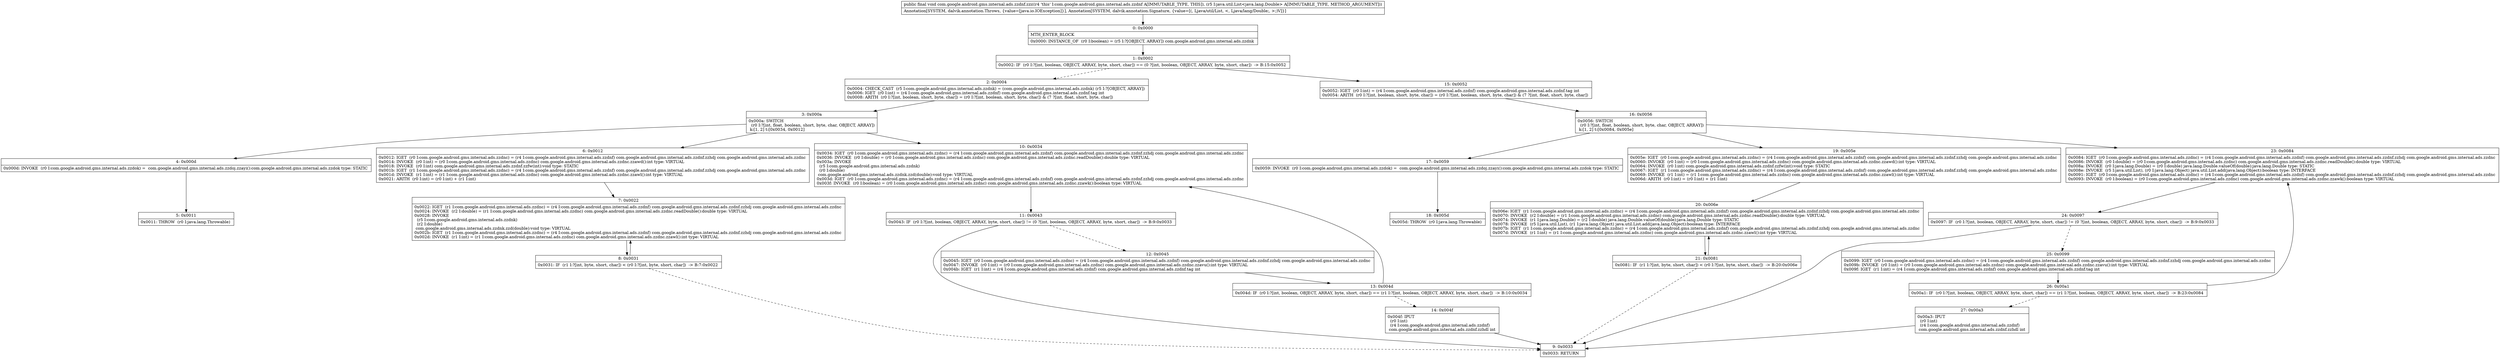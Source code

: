 digraph "CFG forcom.google.android.gms.internal.ads.zzdnf.zzi(Ljava\/util\/List;)V" {
Node_0 [shape=record,label="{0\:\ 0x0000|MTH_ENTER_BLOCK\l|0x0000: INSTANCE_OF  (r0 I:boolean) = (r5 I:?[OBJECT, ARRAY]) com.google.android.gms.internal.ads.zzdnk \l}"];
Node_1 [shape=record,label="{1\:\ 0x0002|0x0002: IF  (r0 I:?[int, boolean, OBJECT, ARRAY, byte, short, char]) == (0 ?[int, boolean, OBJECT, ARRAY, byte, short, char])  \-\> B:15:0x0052 \l}"];
Node_2 [shape=record,label="{2\:\ 0x0004|0x0004: CHECK_CAST  (r5 I:com.google.android.gms.internal.ads.zzdnk) = (com.google.android.gms.internal.ads.zzdnk) (r5 I:?[OBJECT, ARRAY]) \l0x0006: IGET  (r0 I:int) = (r4 I:com.google.android.gms.internal.ads.zzdnf) com.google.android.gms.internal.ads.zzdnf.tag int \l0x0008: ARITH  (r0 I:?[int, boolean, short, byte, char]) = (r0 I:?[int, boolean, short, byte, char]) & (7 ?[int, float, short, byte, char]) \l}"];
Node_3 [shape=record,label="{3\:\ 0x000a|0x000a: SWITCH  \l  (r0 I:?[int, float, boolean, short, byte, char, OBJECT, ARRAY])\l k:[1, 2] t:[0x0034, 0x0012] \l}"];
Node_4 [shape=record,label="{4\:\ 0x000d|0x000d: INVOKE  (r0 I:com.google.android.gms.internal.ads.zzdok) =  com.google.android.gms.internal.ads.zzdoj.zzayi():com.google.android.gms.internal.ads.zzdok type: STATIC \l}"];
Node_5 [shape=record,label="{5\:\ 0x0011|0x0011: THROW  (r0 I:java.lang.Throwable) \l}"];
Node_6 [shape=record,label="{6\:\ 0x0012|0x0012: IGET  (r0 I:com.google.android.gms.internal.ads.zzdnc) = (r4 I:com.google.android.gms.internal.ads.zzdnf) com.google.android.gms.internal.ads.zzdnf.zzhdj com.google.android.gms.internal.ads.zzdnc \l0x0014: INVOKE  (r0 I:int) = (r0 I:com.google.android.gms.internal.ads.zzdnc) com.google.android.gms.internal.ads.zzdnc.zzawd():int type: VIRTUAL \l0x0018: INVOKE  (r0 I:int) com.google.android.gms.internal.ads.zzdnf.zzfw(int):void type: STATIC \l0x001b: IGET  (r1 I:com.google.android.gms.internal.ads.zzdnc) = (r4 I:com.google.android.gms.internal.ads.zzdnf) com.google.android.gms.internal.ads.zzdnf.zzhdj com.google.android.gms.internal.ads.zzdnc \l0x001d: INVOKE  (r1 I:int) = (r1 I:com.google.android.gms.internal.ads.zzdnc) com.google.android.gms.internal.ads.zzdnc.zzawl():int type: VIRTUAL \l0x0021: ARITH  (r0 I:int) = (r0 I:int) + (r1 I:int) \l}"];
Node_7 [shape=record,label="{7\:\ 0x0022|0x0022: IGET  (r1 I:com.google.android.gms.internal.ads.zzdnc) = (r4 I:com.google.android.gms.internal.ads.zzdnf) com.google.android.gms.internal.ads.zzdnf.zzhdj com.google.android.gms.internal.ads.zzdnc \l0x0024: INVOKE  (r2 I:double) = (r1 I:com.google.android.gms.internal.ads.zzdnc) com.google.android.gms.internal.ads.zzdnc.readDouble():double type: VIRTUAL \l0x0028: INVOKE  \l  (r5 I:com.google.android.gms.internal.ads.zzdnk)\l  (r2 I:double)\l com.google.android.gms.internal.ads.zzdnk.zzd(double):void type: VIRTUAL \l0x002b: IGET  (r1 I:com.google.android.gms.internal.ads.zzdnc) = (r4 I:com.google.android.gms.internal.ads.zzdnf) com.google.android.gms.internal.ads.zzdnf.zzhdj com.google.android.gms.internal.ads.zzdnc \l0x002d: INVOKE  (r1 I:int) = (r1 I:com.google.android.gms.internal.ads.zzdnc) com.google.android.gms.internal.ads.zzdnc.zzawl():int type: VIRTUAL \l}"];
Node_8 [shape=record,label="{8\:\ 0x0031|0x0031: IF  (r1 I:?[int, byte, short, char]) \< (r0 I:?[int, byte, short, char])  \-\> B:7:0x0022 \l}"];
Node_9 [shape=record,label="{9\:\ 0x0033|0x0033: RETURN   \l}"];
Node_10 [shape=record,label="{10\:\ 0x0034|0x0034: IGET  (r0 I:com.google.android.gms.internal.ads.zzdnc) = (r4 I:com.google.android.gms.internal.ads.zzdnf) com.google.android.gms.internal.ads.zzdnf.zzhdj com.google.android.gms.internal.ads.zzdnc \l0x0036: INVOKE  (r0 I:double) = (r0 I:com.google.android.gms.internal.ads.zzdnc) com.google.android.gms.internal.ads.zzdnc.readDouble():double type: VIRTUAL \l0x003a: INVOKE  \l  (r5 I:com.google.android.gms.internal.ads.zzdnk)\l  (r0 I:double)\l com.google.android.gms.internal.ads.zzdnk.zzd(double):void type: VIRTUAL \l0x003d: IGET  (r0 I:com.google.android.gms.internal.ads.zzdnc) = (r4 I:com.google.android.gms.internal.ads.zzdnf) com.google.android.gms.internal.ads.zzdnf.zzhdj com.google.android.gms.internal.ads.zzdnc \l0x003f: INVOKE  (r0 I:boolean) = (r0 I:com.google.android.gms.internal.ads.zzdnc) com.google.android.gms.internal.ads.zzdnc.zzawk():boolean type: VIRTUAL \l}"];
Node_11 [shape=record,label="{11\:\ 0x0043|0x0043: IF  (r0 I:?[int, boolean, OBJECT, ARRAY, byte, short, char]) != (0 ?[int, boolean, OBJECT, ARRAY, byte, short, char])  \-\> B:9:0x0033 \l}"];
Node_12 [shape=record,label="{12\:\ 0x0045|0x0045: IGET  (r0 I:com.google.android.gms.internal.ads.zzdnc) = (r4 I:com.google.android.gms.internal.ads.zzdnf) com.google.android.gms.internal.ads.zzdnf.zzhdj com.google.android.gms.internal.ads.zzdnc \l0x0047: INVOKE  (r0 I:int) = (r0 I:com.google.android.gms.internal.ads.zzdnc) com.google.android.gms.internal.ads.zzdnc.zzavu():int type: VIRTUAL \l0x004b: IGET  (r1 I:int) = (r4 I:com.google.android.gms.internal.ads.zzdnf) com.google.android.gms.internal.ads.zzdnf.tag int \l}"];
Node_13 [shape=record,label="{13\:\ 0x004d|0x004d: IF  (r0 I:?[int, boolean, OBJECT, ARRAY, byte, short, char]) == (r1 I:?[int, boolean, OBJECT, ARRAY, byte, short, char])  \-\> B:10:0x0034 \l}"];
Node_14 [shape=record,label="{14\:\ 0x004f|0x004f: IPUT  \l  (r0 I:int)\l  (r4 I:com.google.android.gms.internal.ads.zzdnf)\l com.google.android.gms.internal.ads.zzdnf.zzhdl int \l}"];
Node_15 [shape=record,label="{15\:\ 0x0052|0x0052: IGET  (r0 I:int) = (r4 I:com.google.android.gms.internal.ads.zzdnf) com.google.android.gms.internal.ads.zzdnf.tag int \l0x0054: ARITH  (r0 I:?[int, boolean, short, byte, char]) = (r0 I:?[int, boolean, short, byte, char]) & (7 ?[int, float, short, byte, char]) \l}"];
Node_16 [shape=record,label="{16\:\ 0x0056|0x0056: SWITCH  \l  (r0 I:?[int, float, boolean, short, byte, char, OBJECT, ARRAY])\l k:[1, 2] t:[0x0084, 0x005e] \l}"];
Node_17 [shape=record,label="{17\:\ 0x0059|0x0059: INVOKE  (r0 I:com.google.android.gms.internal.ads.zzdok) =  com.google.android.gms.internal.ads.zzdoj.zzayi():com.google.android.gms.internal.ads.zzdok type: STATIC \l}"];
Node_18 [shape=record,label="{18\:\ 0x005d|0x005d: THROW  (r0 I:java.lang.Throwable) \l}"];
Node_19 [shape=record,label="{19\:\ 0x005e|0x005e: IGET  (r0 I:com.google.android.gms.internal.ads.zzdnc) = (r4 I:com.google.android.gms.internal.ads.zzdnf) com.google.android.gms.internal.ads.zzdnf.zzhdj com.google.android.gms.internal.ads.zzdnc \l0x0060: INVOKE  (r0 I:int) = (r0 I:com.google.android.gms.internal.ads.zzdnc) com.google.android.gms.internal.ads.zzdnc.zzawd():int type: VIRTUAL \l0x0064: INVOKE  (r0 I:int) com.google.android.gms.internal.ads.zzdnf.zzfw(int):void type: STATIC \l0x0067: IGET  (r1 I:com.google.android.gms.internal.ads.zzdnc) = (r4 I:com.google.android.gms.internal.ads.zzdnf) com.google.android.gms.internal.ads.zzdnf.zzhdj com.google.android.gms.internal.ads.zzdnc \l0x0069: INVOKE  (r1 I:int) = (r1 I:com.google.android.gms.internal.ads.zzdnc) com.google.android.gms.internal.ads.zzdnc.zzawl():int type: VIRTUAL \l0x006d: ARITH  (r0 I:int) = (r0 I:int) + (r1 I:int) \l}"];
Node_20 [shape=record,label="{20\:\ 0x006e|0x006e: IGET  (r1 I:com.google.android.gms.internal.ads.zzdnc) = (r4 I:com.google.android.gms.internal.ads.zzdnf) com.google.android.gms.internal.ads.zzdnf.zzhdj com.google.android.gms.internal.ads.zzdnc \l0x0070: INVOKE  (r2 I:double) = (r1 I:com.google.android.gms.internal.ads.zzdnc) com.google.android.gms.internal.ads.zzdnc.readDouble():double type: VIRTUAL \l0x0074: INVOKE  (r1 I:java.lang.Double) = (r2 I:double) java.lang.Double.valueOf(double):java.lang.Double type: STATIC \l0x0078: INVOKE  (r5 I:java.util.List), (r1 I:java.lang.Object) java.util.List.add(java.lang.Object):boolean type: INTERFACE \l0x007b: IGET  (r1 I:com.google.android.gms.internal.ads.zzdnc) = (r4 I:com.google.android.gms.internal.ads.zzdnf) com.google.android.gms.internal.ads.zzdnf.zzhdj com.google.android.gms.internal.ads.zzdnc \l0x007d: INVOKE  (r1 I:int) = (r1 I:com.google.android.gms.internal.ads.zzdnc) com.google.android.gms.internal.ads.zzdnc.zzawl():int type: VIRTUAL \l}"];
Node_21 [shape=record,label="{21\:\ 0x0081|0x0081: IF  (r1 I:?[int, byte, short, char]) \< (r0 I:?[int, byte, short, char])  \-\> B:20:0x006e \l}"];
Node_23 [shape=record,label="{23\:\ 0x0084|0x0084: IGET  (r0 I:com.google.android.gms.internal.ads.zzdnc) = (r4 I:com.google.android.gms.internal.ads.zzdnf) com.google.android.gms.internal.ads.zzdnf.zzhdj com.google.android.gms.internal.ads.zzdnc \l0x0086: INVOKE  (r0 I:double) = (r0 I:com.google.android.gms.internal.ads.zzdnc) com.google.android.gms.internal.ads.zzdnc.readDouble():double type: VIRTUAL \l0x008a: INVOKE  (r0 I:java.lang.Double) = (r0 I:double) java.lang.Double.valueOf(double):java.lang.Double type: STATIC \l0x008e: INVOKE  (r5 I:java.util.List), (r0 I:java.lang.Object) java.util.List.add(java.lang.Object):boolean type: INTERFACE \l0x0091: IGET  (r0 I:com.google.android.gms.internal.ads.zzdnc) = (r4 I:com.google.android.gms.internal.ads.zzdnf) com.google.android.gms.internal.ads.zzdnf.zzhdj com.google.android.gms.internal.ads.zzdnc \l0x0093: INVOKE  (r0 I:boolean) = (r0 I:com.google.android.gms.internal.ads.zzdnc) com.google.android.gms.internal.ads.zzdnc.zzawk():boolean type: VIRTUAL \l}"];
Node_24 [shape=record,label="{24\:\ 0x0097|0x0097: IF  (r0 I:?[int, boolean, OBJECT, ARRAY, byte, short, char]) != (0 ?[int, boolean, OBJECT, ARRAY, byte, short, char])  \-\> B:9:0x0033 \l}"];
Node_25 [shape=record,label="{25\:\ 0x0099|0x0099: IGET  (r0 I:com.google.android.gms.internal.ads.zzdnc) = (r4 I:com.google.android.gms.internal.ads.zzdnf) com.google.android.gms.internal.ads.zzdnf.zzhdj com.google.android.gms.internal.ads.zzdnc \l0x009b: INVOKE  (r0 I:int) = (r0 I:com.google.android.gms.internal.ads.zzdnc) com.google.android.gms.internal.ads.zzdnc.zzavu():int type: VIRTUAL \l0x009f: IGET  (r1 I:int) = (r4 I:com.google.android.gms.internal.ads.zzdnf) com.google.android.gms.internal.ads.zzdnf.tag int \l}"];
Node_26 [shape=record,label="{26\:\ 0x00a1|0x00a1: IF  (r0 I:?[int, boolean, OBJECT, ARRAY, byte, short, char]) == (r1 I:?[int, boolean, OBJECT, ARRAY, byte, short, char])  \-\> B:23:0x0084 \l}"];
Node_27 [shape=record,label="{27\:\ 0x00a3|0x00a3: IPUT  \l  (r0 I:int)\l  (r4 I:com.google.android.gms.internal.ads.zzdnf)\l com.google.android.gms.internal.ads.zzdnf.zzhdl int \l}"];
MethodNode[shape=record,label="{public final void com.google.android.gms.internal.ads.zzdnf.zzi((r4 'this' I:com.google.android.gms.internal.ads.zzdnf A[IMMUTABLE_TYPE, THIS]), (r5 I:java.util.List\<java.lang.Double\> A[IMMUTABLE_TYPE, METHOD_ARGUMENT]))  | Annotation[SYSTEM, dalvik.annotation.Throws, \{value=[java.io.IOException]\}], Annotation[SYSTEM, dalvik.annotation.Signature, \{value=[(, Ljava\/util\/List, \<, Ljava\/lang\/Double;, \>;)V]\}]\l}"];
MethodNode -> Node_0;
Node_0 -> Node_1;
Node_1 -> Node_2[style=dashed];
Node_1 -> Node_15;
Node_2 -> Node_3;
Node_3 -> Node_4;
Node_3 -> Node_6;
Node_3 -> Node_10;
Node_4 -> Node_5;
Node_6 -> Node_7;
Node_7 -> Node_8;
Node_8 -> Node_7;
Node_8 -> Node_9[style=dashed];
Node_10 -> Node_11;
Node_11 -> Node_9;
Node_11 -> Node_12[style=dashed];
Node_12 -> Node_13;
Node_13 -> Node_10;
Node_13 -> Node_14[style=dashed];
Node_14 -> Node_9;
Node_15 -> Node_16;
Node_16 -> Node_17;
Node_16 -> Node_19;
Node_16 -> Node_23;
Node_17 -> Node_18;
Node_19 -> Node_20;
Node_20 -> Node_21;
Node_21 -> Node_20;
Node_21 -> Node_9[style=dashed];
Node_23 -> Node_24;
Node_24 -> Node_9;
Node_24 -> Node_25[style=dashed];
Node_25 -> Node_26;
Node_26 -> Node_23;
Node_26 -> Node_27[style=dashed];
Node_27 -> Node_9;
}

